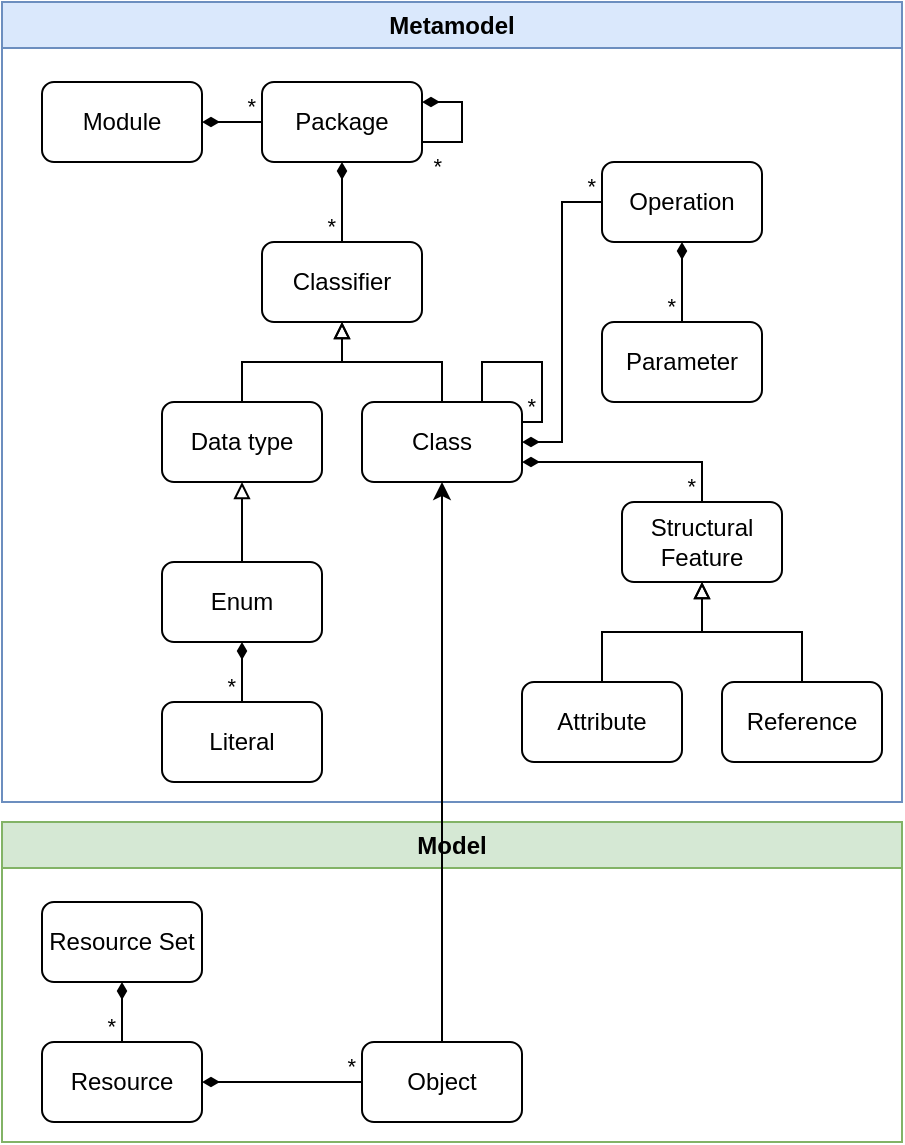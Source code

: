 <mxfile version="24.7.17">
  <diagram id="Ly-4iOIysEdwdJdt6LdU" name="Page-1">
    <mxGraphModel dx="3354" dy="1916" grid="1" gridSize="10" guides="1" tooltips="1" connect="1" arrows="1" fold="1" page="1" pageScale="1" pageWidth="850" pageHeight="1100" math="0" shadow="0">
      <root>
        <mxCell id="0" />
        <mxCell id="1" parent="0" />
        <mxCell id="mPnhl2tIVx_DiG9EaBg4-1" value="Metamodel" style="swimlane;whiteSpace=wrap;html=1;fillColor=#dae8fc;strokeColor=#6c8ebf;" parent="1" vertex="1">
          <mxGeometry x="180" y="80" width="450" height="400" as="geometry" />
        </mxCell>
        <UserObject label="Module" id="mPnhl2tIVx_DiG9EaBg4-3">
          <mxCell style="rounded=1;whiteSpace=wrap;html=1;" parent="mPnhl2tIVx_DiG9EaBg4-1" vertex="1">
            <mxGeometry x="20" y="40" width="80" height="40" as="geometry" />
          </mxCell>
        </UserObject>
        <UserObject label="Package" id="mPnhl2tIVx_DiG9EaBg4-4">
          <mxCell style="rounded=1;whiteSpace=wrap;html=1;" parent="mPnhl2tIVx_DiG9EaBg4-1" vertex="1">
            <mxGeometry x="130" y="40" width="80" height="40" as="geometry" />
          </mxCell>
        </UserObject>
        <UserObject label="Classifier" id="mPnhl2tIVx_DiG9EaBg4-5">
          <mxCell style="rounded=1;whiteSpace=wrap;html=1;" parent="mPnhl2tIVx_DiG9EaBg4-1" vertex="1">
            <mxGeometry x="130" y="120" width="80" height="40" as="geometry" />
          </mxCell>
        </UserObject>
        <UserObject label="Class" id="mPnhl2tIVx_DiG9EaBg4-6">
          <mxCell style="rounded=1;whiteSpace=wrap;html=1;" parent="mPnhl2tIVx_DiG9EaBg4-1" vertex="1">
            <mxGeometry x="180" y="200" width="80" height="40" as="geometry" />
          </mxCell>
        </UserObject>
        <mxCell id="mPnhl2tIVx_DiG9EaBg4-26" style="edgeStyle=orthogonalEdgeStyle;rounded=0;orthogonalLoop=1;jettySize=auto;html=1;startArrow=none;startFill=0;endArrow=block;endFill=0;" parent="mPnhl2tIVx_DiG9EaBg4-1" source="mPnhl2tIVx_DiG9EaBg4-6" target="mPnhl2tIVx_DiG9EaBg4-5" edge="1">
          <mxGeometry relative="1" as="geometry">
            <mxPoint x="20" y="410" as="sourcePoint" />
            <mxPoint x="120" y="260" as="targetPoint" />
          </mxGeometry>
        </mxCell>
        <UserObject label="Data type" id="mPnhl2tIVx_DiG9EaBg4-22">
          <mxCell style="rounded=1;whiteSpace=wrap;html=1;" parent="mPnhl2tIVx_DiG9EaBg4-1" vertex="1">
            <mxGeometry x="80" y="200" width="80" height="40" as="geometry" />
          </mxCell>
        </UserObject>
        <mxCell id="mPnhl2tIVx_DiG9EaBg4-27" style="edgeStyle=orthogonalEdgeStyle;rounded=0;orthogonalLoop=1;jettySize=auto;html=1;startArrow=none;startFill=0;endArrow=block;endFill=0;" parent="mPnhl2tIVx_DiG9EaBg4-1" source="mPnhl2tIVx_DiG9EaBg4-22" target="mPnhl2tIVx_DiG9EaBg4-5" edge="1">
          <mxGeometry relative="1" as="geometry">
            <mxPoint x="120" y="210" as="sourcePoint" />
            <mxPoint x="180" y="170" as="targetPoint" />
          </mxGeometry>
        </mxCell>
        <UserObject label="Enum" id="mPnhl2tIVx_DiG9EaBg4-21">
          <mxCell style="rounded=1;whiteSpace=wrap;html=1;" parent="mPnhl2tIVx_DiG9EaBg4-1" vertex="1">
            <mxGeometry x="80" y="280" width="80" height="40" as="geometry" />
          </mxCell>
        </UserObject>
        <mxCell id="mPnhl2tIVx_DiG9EaBg4-28" style="edgeStyle=orthogonalEdgeStyle;rounded=0;orthogonalLoop=1;jettySize=auto;html=1;startArrow=none;startFill=0;endArrow=block;endFill=0;" parent="mPnhl2tIVx_DiG9EaBg4-1" source="mPnhl2tIVx_DiG9EaBg4-21" target="mPnhl2tIVx_DiG9EaBg4-22" edge="1">
          <mxGeometry relative="1" as="geometry">
            <mxPoint x="130" y="210" as="sourcePoint" />
            <mxPoint x="50" y="170" as="targetPoint" />
          </mxGeometry>
        </mxCell>
        <UserObject label="Structural Feature" id="mPnhl2tIVx_DiG9EaBg4-20">
          <mxCell style="rounded=1;whiteSpace=wrap;html=1;" parent="mPnhl2tIVx_DiG9EaBg4-1" vertex="1">
            <mxGeometry x="310" y="250" width="80" height="40" as="geometry" />
          </mxCell>
        </UserObject>
        <UserObject label="Attribute" id="mPnhl2tIVx_DiG9EaBg4-19">
          <mxCell style="rounded=1;whiteSpace=wrap;html=1;" parent="mPnhl2tIVx_DiG9EaBg4-1" vertex="1">
            <mxGeometry x="260" y="340" width="80" height="40" as="geometry" />
          </mxCell>
        </UserObject>
        <UserObject label="Reference" id="mPnhl2tIVx_DiG9EaBg4-18">
          <mxCell style="rounded=1;whiteSpace=wrap;html=1;" parent="mPnhl2tIVx_DiG9EaBg4-1" vertex="1">
            <mxGeometry x="360" y="340" width="80" height="40" as="geometry" />
          </mxCell>
        </UserObject>
        <mxCell id="mPnhl2tIVx_DiG9EaBg4-32" style="edgeStyle=orthogonalEdgeStyle;rounded=0;orthogonalLoop=1;jettySize=auto;html=1;startArrow=none;startFill=0;endArrow=block;endFill=0;" parent="mPnhl2tIVx_DiG9EaBg4-1" source="mPnhl2tIVx_DiG9EaBg4-19" target="mPnhl2tIVx_DiG9EaBg4-20" edge="1">
          <mxGeometry relative="1" as="geometry">
            <mxPoint x="510" y="190" as="sourcePoint" />
            <mxPoint x="510" y="150" as="targetPoint" />
          </mxGeometry>
        </mxCell>
        <mxCell id="mPnhl2tIVx_DiG9EaBg4-33" style="edgeStyle=orthogonalEdgeStyle;rounded=0;orthogonalLoop=1;jettySize=auto;html=1;startArrow=none;startFill=0;endArrow=block;endFill=0;" parent="mPnhl2tIVx_DiG9EaBg4-1" source="mPnhl2tIVx_DiG9EaBg4-18" target="mPnhl2tIVx_DiG9EaBg4-20" edge="1">
          <mxGeometry relative="1" as="geometry">
            <mxPoint x="290" y="350" as="sourcePoint" />
            <mxPoint x="360" y="300" as="targetPoint" />
          </mxGeometry>
        </mxCell>
        <mxCell id="mPnhl2tIVx_DiG9EaBg4-34" value="" style="endArrow=none;html=1;edgeStyle=orthogonalEdgeStyle;rounded=0;startArrow=diamondThin;startFill=1;" parent="mPnhl2tIVx_DiG9EaBg4-1" source="mPnhl2tIVx_DiG9EaBg4-3" target="mPnhl2tIVx_DiG9EaBg4-4" edge="1">
          <mxGeometry x="-1" y="-344" relative="1" as="geometry">
            <mxPoint x="-90" y="400" as="sourcePoint" />
            <mxPoint x="-90" y="550" as="targetPoint" />
            <mxPoint x="294" y="-340" as="offset" />
          </mxGeometry>
        </mxCell>
        <mxCell id="mPnhl2tIVx_DiG9EaBg4-35" value="*" style="edgeLabel;resizable=0;html=1;align=right;verticalAlign=bottom;" parent="mPnhl2tIVx_DiG9EaBg4-34" connectable="0" vertex="1">
          <mxGeometry x="1" relative="1" as="geometry">
            <mxPoint x="-3" as="offset" />
          </mxGeometry>
        </mxCell>
        <mxCell id="mPnhl2tIVx_DiG9EaBg4-36" value="" style="endArrow=none;html=1;edgeStyle=orthogonalEdgeStyle;rounded=0;startArrow=diamondThin;startFill=1;" parent="mPnhl2tIVx_DiG9EaBg4-1" source="mPnhl2tIVx_DiG9EaBg4-4" target="mPnhl2tIVx_DiG9EaBg4-5" edge="1">
          <mxGeometry x="-1" y="-344" relative="1" as="geometry">
            <mxPoint x="-90" y="450" as="sourcePoint" />
            <mxPoint x="-90" y="600" as="targetPoint" />
            <mxPoint x="294" y="-340" as="offset" />
          </mxGeometry>
        </mxCell>
        <mxCell id="mPnhl2tIVx_DiG9EaBg4-37" value="*" style="edgeLabel;resizable=0;html=1;align=right;verticalAlign=bottom;" parent="mPnhl2tIVx_DiG9EaBg4-36" connectable="0" vertex="1">
          <mxGeometry x="1" relative="1" as="geometry">
            <mxPoint x="-3" as="offset" />
          </mxGeometry>
        </mxCell>
        <mxCell id="mPnhl2tIVx_DiG9EaBg4-38" value="" style="endArrow=none;html=1;edgeStyle=orthogonalEdgeStyle;rounded=0;startArrow=diamondThin;startFill=1;" parent="mPnhl2tIVx_DiG9EaBg4-1" source="mPnhl2tIVx_DiG9EaBg4-4" target="mPnhl2tIVx_DiG9EaBg4-4" edge="1">
          <mxGeometry x="-1" y="-344" relative="1" as="geometry">
            <mxPoint x="-90" y="400" as="sourcePoint" />
            <mxPoint x="-90" y="550" as="targetPoint" />
            <mxPoint x="294" y="-340" as="offset" />
          </mxGeometry>
        </mxCell>
        <mxCell id="mPnhl2tIVx_DiG9EaBg4-39" value="*" style="edgeLabel;resizable=0;html=1;align=right;verticalAlign=bottom;" parent="mPnhl2tIVx_DiG9EaBg4-38" connectable="0" vertex="1">
          <mxGeometry x="1" relative="1" as="geometry">
            <mxPoint x="10" y="20" as="offset" />
          </mxGeometry>
        </mxCell>
        <UserObject label="Literal" id="mPnhl2tIVx_DiG9EaBg4-40">
          <mxCell style="rounded=1;whiteSpace=wrap;html=1;" parent="mPnhl2tIVx_DiG9EaBg4-1" vertex="1">
            <mxGeometry x="80" y="350" width="80" height="40" as="geometry" />
          </mxCell>
        </UserObject>
        <mxCell id="mPnhl2tIVx_DiG9EaBg4-41" value="" style="endArrow=none;html=1;edgeStyle=orthogonalEdgeStyle;rounded=0;startArrow=diamondThin;startFill=1;" parent="mPnhl2tIVx_DiG9EaBg4-1" source="mPnhl2tIVx_DiG9EaBg4-21" target="mPnhl2tIVx_DiG9EaBg4-40" edge="1">
          <mxGeometry x="-1" y="-344" relative="1" as="geometry">
            <mxPoint x="-90" y="400" as="sourcePoint" />
            <mxPoint x="-90" y="550" as="targetPoint" />
            <mxPoint x="294" y="-340" as="offset" />
          </mxGeometry>
        </mxCell>
        <mxCell id="mPnhl2tIVx_DiG9EaBg4-42" value="*" style="edgeLabel;resizable=0;html=1;align=right;verticalAlign=bottom;" parent="mPnhl2tIVx_DiG9EaBg4-41" connectable="0" vertex="1">
          <mxGeometry x="1" relative="1" as="geometry">
            <mxPoint x="-3" as="offset" />
          </mxGeometry>
        </mxCell>
        <mxCell id="mPnhl2tIVx_DiG9EaBg4-43" value="" style="endArrow=none;html=1;edgeStyle=orthogonalEdgeStyle;rounded=0;startArrow=diamondThin;startFill=1;" parent="mPnhl2tIVx_DiG9EaBg4-1" source="mPnhl2tIVx_DiG9EaBg4-6" target="mPnhl2tIVx_DiG9EaBg4-20" edge="1">
          <mxGeometry x="-1" y="-344" relative="1" as="geometry">
            <mxPoint x="-90" y="400" as="sourcePoint" />
            <mxPoint x="-90" y="550" as="targetPoint" />
            <mxPoint x="294" y="-340" as="offset" />
            <Array as="points">
              <mxPoint x="350" y="230" />
            </Array>
          </mxGeometry>
        </mxCell>
        <mxCell id="mPnhl2tIVx_DiG9EaBg4-44" value="*" style="edgeLabel;resizable=0;html=1;align=right;verticalAlign=bottom;" parent="mPnhl2tIVx_DiG9EaBg4-43" connectable="0" vertex="1">
          <mxGeometry x="1" relative="1" as="geometry">
            <mxPoint x="-3" as="offset" />
          </mxGeometry>
        </mxCell>
        <UserObject label="Operation" id="mPnhl2tIVx_DiG9EaBg4-17">
          <mxCell style="rounded=1;whiteSpace=wrap;html=1;" parent="mPnhl2tIVx_DiG9EaBg4-1" vertex="1">
            <mxGeometry x="300" y="80" width="80" height="40" as="geometry" />
          </mxCell>
        </UserObject>
        <mxCell id="mPnhl2tIVx_DiG9EaBg4-45" value="" style="endArrow=none;html=1;edgeStyle=orthogonalEdgeStyle;rounded=0;startArrow=diamondThin;startFill=1;" parent="mPnhl2tIVx_DiG9EaBg4-1" source="mPnhl2tIVx_DiG9EaBg4-6" target="mPnhl2tIVx_DiG9EaBg4-17" edge="1">
          <mxGeometry x="-1" y="-344" relative="1" as="geometry">
            <mxPoint x="-90" y="400" as="sourcePoint" />
            <mxPoint x="-90" y="550" as="targetPoint" />
            <mxPoint x="294" y="-340" as="offset" />
            <Array as="points">
              <mxPoint x="280" y="220" />
              <mxPoint x="280" y="100" />
            </Array>
          </mxGeometry>
        </mxCell>
        <mxCell id="mPnhl2tIVx_DiG9EaBg4-46" value="*" style="edgeLabel;resizable=0;html=1;align=right;verticalAlign=bottom;" parent="mPnhl2tIVx_DiG9EaBg4-45" connectable="0" vertex="1">
          <mxGeometry x="1" relative="1" as="geometry">
            <mxPoint x="-3" as="offset" />
          </mxGeometry>
        </mxCell>
        <UserObject label="Parameter" id="mPnhl2tIVx_DiG9EaBg4-23">
          <mxCell style="rounded=1;whiteSpace=wrap;html=1;" parent="mPnhl2tIVx_DiG9EaBg4-1" vertex="1">
            <mxGeometry x="300" y="160" width="80" height="40" as="geometry" />
          </mxCell>
        </UserObject>
        <mxCell id="mPnhl2tIVx_DiG9EaBg4-53" value="" style="endArrow=none;html=1;edgeStyle=orthogonalEdgeStyle;rounded=0;startArrow=diamondThin;startFill=1;" parent="mPnhl2tIVx_DiG9EaBg4-1" source="mPnhl2tIVx_DiG9EaBg4-17" target="mPnhl2tIVx_DiG9EaBg4-23" edge="1">
          <mxGeometry x="-1" y="-344" relative="1" as="geometry">
            <mxPoint x="-60" y="430" as="sourcePoint" />
            <mxPoint x="-60" y="580" as="targetPoint" />
            <mxPoint x="294" y="-340" as="offset" />
          </mxGeometry>
        </mxCell>
        <mxCell id="mPnhl2tIVx_DiG9EaBg4-54" value="*" style="edgeLabel;resizable=0;html=1;align=right;verticalAlign=bottom;" parent="mPnhl2tIVx_DiG9EaBg4-53" connectable="0" vertex="1">
          <mxGeometry x="1" relative="1" as="geometry">
            <mxPoint x="-3" as="offset" />
          </mxGeometry>
        </mxCell>
        <mxCell id="mPnhl2tIVx_DiG9EaBg4-58" value="" style="endArrow=none;html=1;edgeStyle=orthogonalEdgeStyle;rounded=0;startArrow=none;startFill=0;exitX=0.75;exitY=0;exitDx=0;exitDy=0;entryX=1;entryY=0.25;entryDx=0;entryDy=0;" parent="mPnhl2tIVx_DiG9EaBg4-1" source="mPnhl2tIVx_DiG9EaBg4-6" target="mPnhl2tIVx_DiG9EaBg4-6" edge="1">
          <mxGeometry x="-1" y="-344" relative="1" as="geometry">
            <mxPoint x="245" y="180" as="sourcePoint" />
            <mxPoint x="265" y="190" as="targetPoint" />
            <mxPoint x="294" y="-340" as="offset" />
            <Array as="points">
              <mxPoint x="240" y="180" />
              <mxPoint x="270" y="180" />
              <mxPoint x="270" y="210" />
            </Array>
          </mxGeometry>
        </mxCell>
        <mxCell id="mPnhl2tIVx_DiG9EaBg4-59" value="*" style="edgeLabel;resizable=0;html=1;align=right;verticalAlign=bottom;" parent="mPnhl2tIVx_DiG9EaBg4-58" connectable="0" vertex="1">
          <mxGeometry x="1" relative="1" as="geometry">
            <mxPoint x="7" as="offset" />
          </mxGeometry>
        </mxCell>
        <mxCell id="mPnhl2tIVx_DiG9EaBg4-2" value="Model" style="swimlane;whiteSpace=wrap;html=1;fillColor=#d5e8d4;strokeColor=#82b366;" parent="1" vertex="1">
          <mxGeometry x="180" y="490" width="450" height="160" as="geometry" />
        </mxCell>
        <UserObject label="Resource Set" id="mPnhl2tIVx_DiG9EaBg4-29">
          <mxCell style="rounded=1;whiteSpace=wrap;html=1;" parent="mPnhl2tIVx_DiG9EaBg4-2" vertex="1">
            <mxGeometry x="20" y="40" width="80" height="40" as="geometry" />
          </mxCell>
        </UserObject>
        <UserObject label="Resource" id="mPnhl2tIVx_DiG9EaBg4-30">
          <mxCell style="rounded=1;whiteSpace=wrap;html=1;" parent="mPnhl2tIVx_DiG9EaBg4-2" vertex="1">
            <mxGeometry x="20" y="110" width="80" height="40" as="geometry" />
          </mxCell>
        </UserObject>
        <UserObject label="Object" id="mPnhl2tIVx_DiG9EaBg4-31">
          <mxCell style="rounded=1;whiteSpace=wrap;html=1;" parent="mPnhl2tIVx_DiG9EaBg4-2" vertex="1">
            <mxGeometry x="180" y="110" width="80" height="40" as="geometry" />
          </mxCell>
        </UserObject>
        <mxCell id="mPnhl2tIVx_DiG9EaBg4-51" value="" style="endArrow=none;html=1;edgeStyle=orthogonalEdgeStyle;rounded=0;startArrow=diamondThin;startFill=1;" parent="mPnhl2tIVx_DiG9EaBg4-2" source="mPnhl2tIVx_DiG9EaBg4-29" target="mPnhl2tIVx_DiG9EaBg4-30" edge="1">
          <mxGeometry x="-1" y="-344" relative="1" as="geometry">
            <mxPoint x="-70" y="10" as="sourcePoint" />
            <mxPoint x="-70" y="160" as="targetPoint" />
            <mxPoint x="294" y="-340" as="offset" />
          </mxGeometry>
        </mxCell>
        <mxCell id="mPnhl2tIVx_DiG9EaBg4-52" value="*" style="edgeLabel;resizable=0;html=1;align=right;verticalAlign=bottom;" parent="mPnhl2tIVx_DiG9EaBg4-51" connectable="0" vertex="1">
          <mxGeometry x="1" relative="1" as="geometry">
            <mxPoint x="-3" as="offset" />
          </mxGeometry>
        </mxCell>
        <mxCell id="mPnhl2tIVx_DiG9EaBg4-49" value="" style="endArrow=none;html=1;edgeStyle=orthogonalEdgeStyle;rounded=0;startArrow=diamondThin;startFill=1;" parent="mPnhl2tIVx_DiG9EaBg4-2" source="mPnhl2tIVx_DiG9EaBg4-30" target="mPnhl2tIVx_DiG9EaBg4-31" edge="1">
          <mxGeometry x="-1" y="-344" relative="1" as="geometry">
            <mxPoint x="-187" y="70" as="sourcePoint" />
            <mxPoint x="-187" y="220" as="targetPoint" />
            <mxPoint x="294" y="-340" as="offset" />
          </mxGeometry>
        </mxCell>
        <mxCell id="mPnhl2tIVx_DiG9EaBg4-50" value="*" style="edgeLabel;resizable=0;html=1;align=right;verticalAlign=bottom;" parent="mPnhl2tIVx_DiG9EaBg4-49" connectable="0" vertex="1">
          <mxGeometry x="1" relative="1" as="geometry">
            <mxPoint x="-3" as="offset" />
          </mxGeometry>
        </mxCell>
        <mxCell id="mPnhl2tIVx_DiG9EaBg4-55" style="edgeStyle=orthogonalEdgeStyle;rounded=0;orthogonalLoop=1;jettySize=auto;html=1;entryX=0.5;entryY=1;entryDx=0;entryDy=0;" parent="1" source="mPnhl2tIVx_DiG9EaBg4-31" target="mPnhl2tIVx_DiG9EaBg4-6" edge="1">
          <mxGeometry relative="1" as="geometry" />
        </mxCell>
      </root>
    </mxGraphModel>
  </diagram>
</mxfile>
